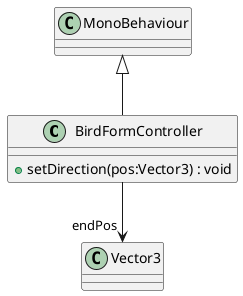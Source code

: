 @startuml
class BirdFormController {
    + setDirection(pos:Vector3) : void
}
MonoBehaviour <|-- BirdFormController
BirdFormController --> "endPos" Vector3
@enduml
